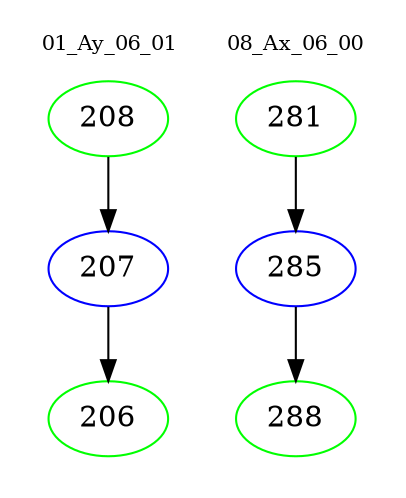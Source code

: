 digraph{
subgraph cluster_0 {
color = white
label = "01_Ay_06_01";
fontsize=10;
T0_208 [label="208", color="green"]
T0_208 -> T0_207 [color="black"]
T0_207 [label="207", color="blue"]
T0_207 -> T0_206 [color="black"]
T0_206 [label="206", color="green"]
}
subgraph cluster_1 {
color = white
label = "08_Ax_06_00";
fontsize=10;
T1_281 [label="281", color="green"]
T1_281 -> T1_285 [color="black"]
T1_285 [label="285", color="blue"]
T1_285 -> T1_288 [color="black"]
T1_288 [label="288", color="green"]
}
}
